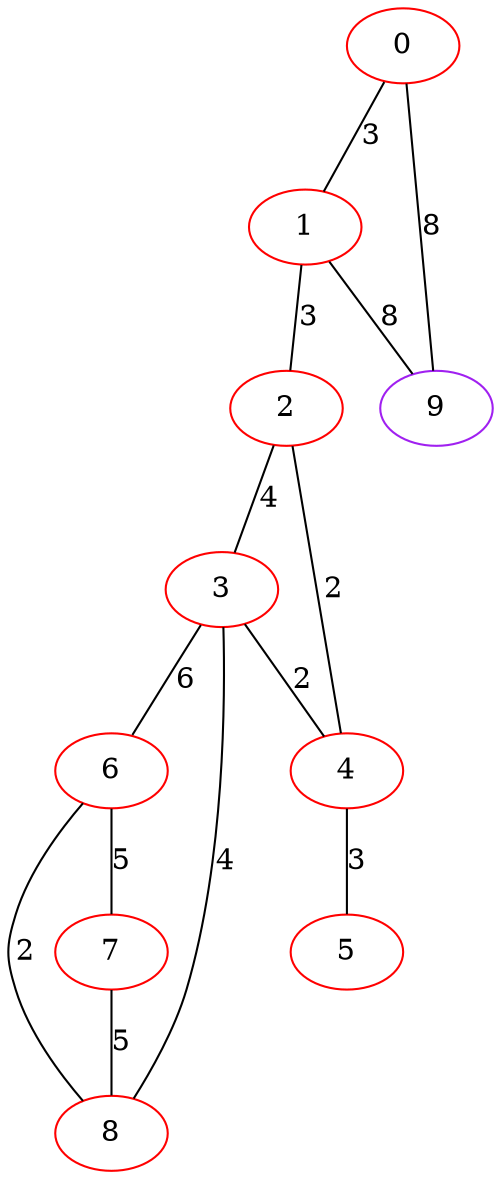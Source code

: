 graph "" {
0 [color=red, weight=1];
1 [color=red, weight=1];
2 [color=red, weight=1];
3 [color=red, weight=1];
4 [color=red, weight=1];
5 [color=red, weight=1];
6 [color=red, weight=1];
7 [color=red, weight=1];
8 [color=red, weight=1];
9 [color=purple, weight=4];
0 -- 1  [key=0, label=3];
0 -- 9  [key=0, label=8];
1 -- 9  [key=0, label=8];
1 -- 2  [key=0, label=3];
2 -- 3  [key=0, label=4];
2 -- 4  [key=0, label=2];
3 -- 8  [key=0, label=4];
3 -- 4  [key=0, label=2];
3 -- 6  [key=0, label=6];
4 -- 5  [key=0, label=3];
6 -- 8  [key=0, label=2];
6 -- 7  [key=0, label=5];
7 -- 8  [key=0, label=5];
}
